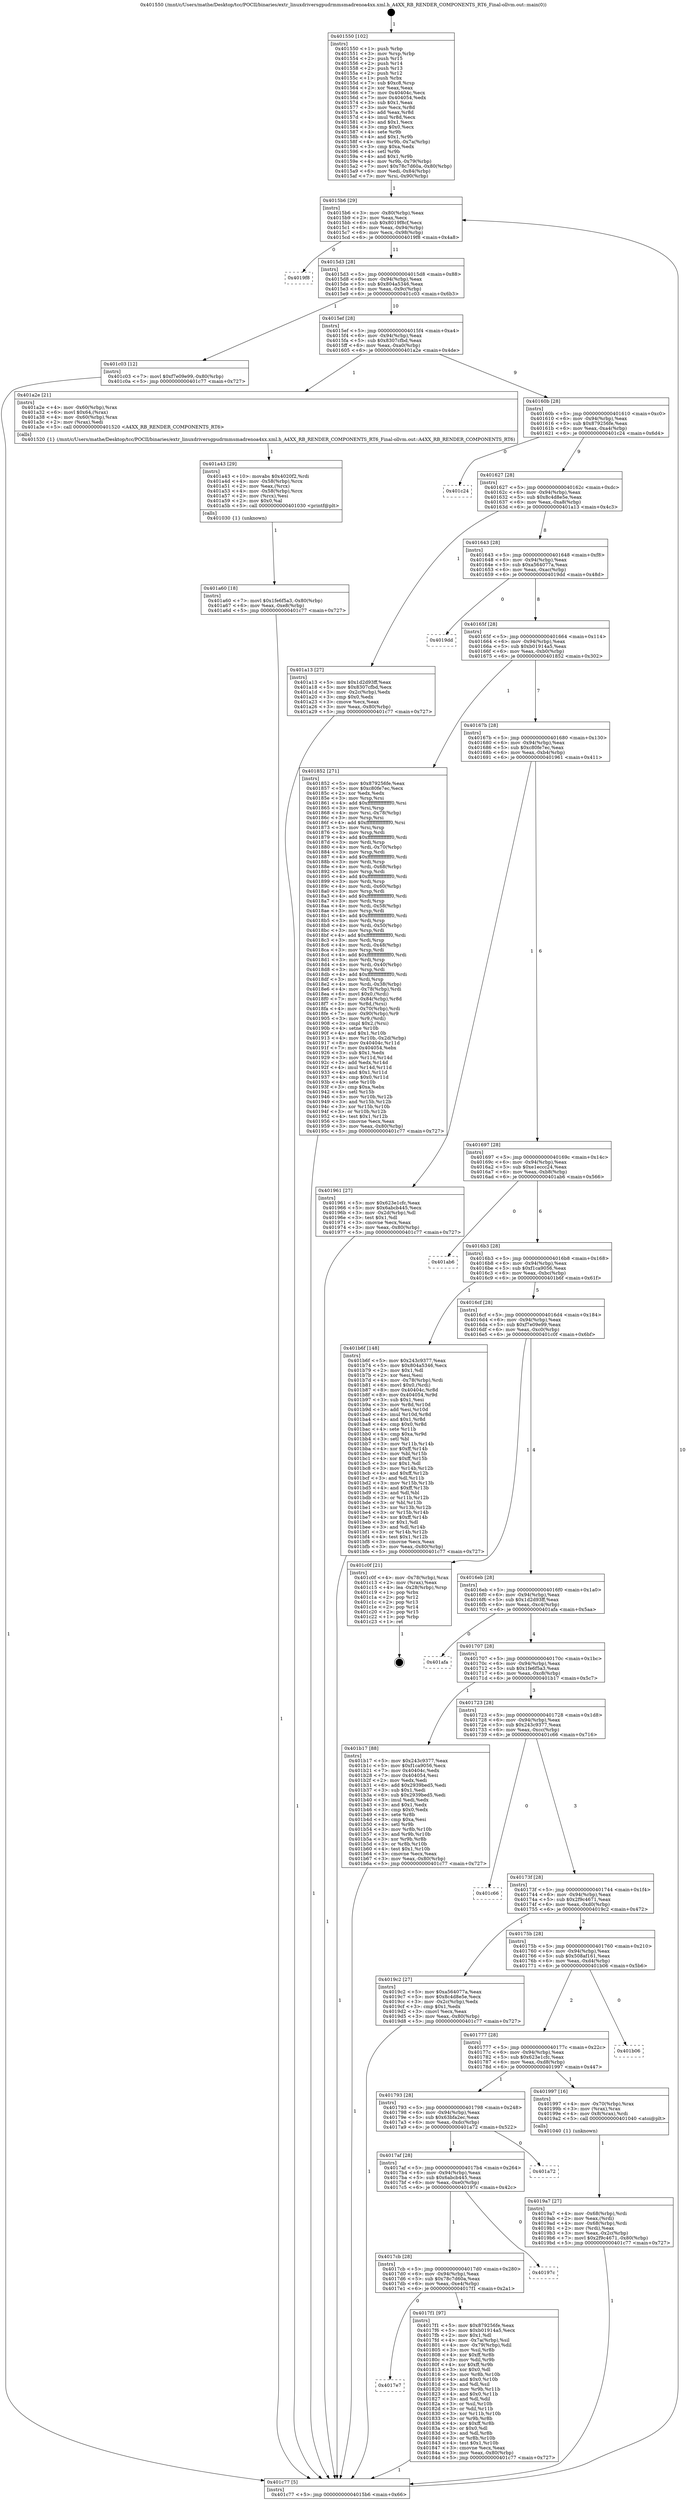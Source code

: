 digraph "0x401550" {
  label = "0x401550 (/mnt/c/Users/mathe/Desktop/tcc/POCII/binaries/extr_linuxdriversgpudrmmsmadrenoa4xx.xml.h_A4XX_RB_RENDER_COMPONENTS_RT6_Final-ollvm.out::main(0))"
  labelloc = "t"
  node[shape=record]

  Entry [label="",width=0.3,height=0.3,shape=circle,fillcolor=black,style=filled]
  "0x4015b6" [label="{
     0x4015b6 [29]\l
     | [instrs]\l
     &nbsp;&nbsp;0x4015b6 \<+3\>: mov -0x80(%rbp),%eax\l
     &nbsp;&nbsp;0x4015b9 \<+2\>: mov %eax,%ecx\l
     &nbsp;&nbsp;0x4015bb \<+6\>: sub $0x8019f8cf,%ecx\l
     &nbsp;&nbsp;0x4015c1 \<+6\>: mov %eax,-0x94(%rbp)\l
     &nbsp;&nbsp;0x4015c7 \<+6\>: mov %ecx,-0x98(%rbp)\l
     &nbsp;&nbsp;0x4015cd \<+6\>: je 00000000004019f8 \<main+0x4a8\>\l
  }"]
  "0x4019f8" [label="{
     0x4019f8\l
  }", style=dashed]
  "0x4015d3" [label="{
     0x4015d3 [28]\l
     | [instrs]\l
     &nbsp;&nbsp;0x4015d3 \<+5\>: jmp 00000000004015d8 \<main+0x88\>\l
     &nbsp;&nbsp;0x4015d8 \<+6\>: mov -0x94(%rbp),%eax\l
     &nbsp;&nbsp;0x4015de \<+5\>: sub $0x804a5346,%eax\l
     &nbsp;&nbsp;0x4015e3 \<+6\>: mov %eax,-0x9c(%rbp)\l
     &nbsp;&nbsp;0x4015e9 \<+6\>: je 0000000000401c03 \<main+0x6b3\>\l
  }"]
  Exit [label="",width=0.3,height=0.3,shape=circle,fillcolor=black,style=filled,peripheries=2]
  "0x401c03" [label="{
     0x401c03 [12]\l
     | [instrs]\l
     &nbsp;&nbsp;0x401c03 \<+7\>: movl $0xf7e09e99,-0x80(%rbp)\l
     &nbsp;&nbsp;0x401c0a \<+5\>: jmp 0000000000401c77 \<main+0x727\>\l
  }"]
  "0x4015ef" [label="{
     0x4015ef [28]\l
     | [instrs]\l
     &nbsp;&nbsp;0x4015ef \<+5\>: jmp 00000000004015f4 \<main+0xa4\>\l
     &nbsp;&nbsp;0x4015f4 \<+6\>: mov -0x94(%rbp),%eax\l
     &nbsp;&nbsp;0x4015fa \<+5\>: sub $0x8307cfbd,%eax\l
     &nbsp;&nbsp;0x4015ff \<+6\>: mov %eax,-0xa0(%rbp)\l
     &nbsp;&nbsp;0x401605 \<+6\>: je 0000000000401a2e \<main+0x4de\>\l
  }"]
  "0x401a60" [label="{
     0x401a60 [18]\l
     | [instrs]\l
     &nbsp;&nbsp;0x401a60 \<+7\>: movl $0x1fe6f5a3,-0x80(%rbp)\l
     &nbsp;&nbsp;0x401a67 \<+6\>: mov %eax,-0xe8(%rbp)\l
     &nbsp;&nbsp;0x401a6d \<+5\>: jmp 0000000000401c77 \<main+0x727\>\l
  }"]
  "0x401a2e" [label="{
     0x401a2e [21]\l
     | [instrs]\l
     &nbsp;&nbsp;0x401a2e \<+4\>: mov -0x60(%rbp),%rax\l
     &nbsp;&nbsp;0x401a32 \<+6\>: movl $0x64,(%rax)\l
     &nbsp;&nbsp;0x401a38 \<+4\>: mov -0x60(%rbp),%rax\l
     &nbsp;&nbsp;0x401a3c \<+2\>: mov (%rax),%edi\l
     &nbsp;&nbsp;0x401a3e \<+5\>: call 0000000000401520 \<A4XX_RB_RENDER_COMPONENTS_RT6\>\l
     | [calls]\l
     &nbsp;&nbsp;0x401520 \{1\} (/mnt/c/Users/mathe/Desktop/tcc/POCII/binaries/extr_linuxdriversgpudrmmsmadrenoa4xx.xml.h_A4XX_RB_RENDER_COMPONENTS_RT6_Final-ollvm.out::A4XX_RB_RENDER_COMPONENTS_RT6)\l
  }"]
  "0x40160b" [label="{
     0x40160b [28]\l
     | [instrs]\l
     &nbsp;&nbsp;0x40160b \<+5\>: jmp 0000000000401610 \<main+0xc0\>\l
     &nbsp;&nbsp;0x401610 \<+6\>: mov -0x94(%rbp),%eax\l
     &nbsp;&nbsp;0x401616 \<+5\>: sub $0x879256fe,%eax\l
     &nbsp;&nbsp;0x40161b \<+6\>: mov %eax,-0xa4(%rbp)\l
     &nbsp;&nbsp;0x401621 \<+6\>: je 0000000000401c24 \<main+0x6d4\>\l
  }"]
  "0x401a43" [label="{
     0x401a43 [29]\l
     | [instrs]\l
     &nbsp;&nbsp;0x401a43 \<+10\>: movabs $0x4020f2,%rdi\l
     &nbsp;&nbsp;0x401a4d \<+4\>: mov -0x58(%rbp),%rcx\l
     &nbsp;&nbsp;0x401a51 \<+2\>: mov %eax,(%rcx)\l
     &nbsp;&nbsp;0x401a53 \<+4\>: mov -0x58(%rbp),%rcx\l
     &nbsp;&nbsp;0x401a57 \<+2\>: mov (%rcx),%esi\l
     &nbsp;&nbsp;0x401a59 \<+2\>: mov $0x0,%al\l
     &nbsp;&nbsp;0x401a5b \<+5\>: call 0000000000401030 \<printf@plt\>\l
     | [calls]\l
     &nbsp;&nbsp;0x401030 \{1\} (unknown)\l
  }"]
  "0x401c24" [label="{
     0x401c24\l
  }", style=dashed]
  "0x401627" [label="{
     0x401627 [28]\l
     | [instrs]\l
     &nbsp;&nbsp;0x401627 \<+5\>: jmp 000000000040162c \<main+0xdc\>\l
     &nbsp;&nbsp;0x40162c \<+6\>: mov -0x94(%rbp),%eax\l
     &nbsp;&nbsp;0x401632 \<+5\>: sub $0x8c4d8e5e,%eax\l
     &nbsp;&nbsp;0x401637 \<+6\>: mov %eax,-0xa8(%rbp)\l
     &nbsp;&nbsp;0x40163d \<+6\>: je 0000000000401a13 \<main+0x4c3\>\l
  }"]
  "0x4019a7" [label="{
     0x4019a7 [27]\l
     | [instrs]\l
     &nbsp;&nbsp;0x4019a7 \<+4\>: mov -0x68(%rbp),%rdi\l
     &nbsp;&nbsp;0x4019ab \<+2\>: mov %eax,(%rdi)\l
     &nbsp;&nbsp;0x4019ad \<+4\>: mov -0x68(%rbp),%rdi\l
     &nbsp;&nbsp;0x4019b1 \<+2\>: mov (%rdi),%eax\l
     &nbsp;&nbsp;0x4019b3 \<+3\>: mov %eax,-0x2c(%rbp)\l
     &nbsp;&nbsp;0x4019b6 \<+7\>: movl $0x2f9c4671,-0x80(%rbp)\l
     &nbsp;&nbsp;0x4019bd \<+5\>: jmp 0000000000401c77 \<main+0x727\>\l
  }"]
  "0x401a13" [label="{
     0x401a13 [27]\l
     | [instrs]\l
     &nbsp;&nbsp;0x401a13 \<+5\>: mov $0x1d2d93ff,%eax\l
     &nbsp;&nbsp;0x401a18 \<+5\>: mov $0x8307cfbd,%ecx\l
     &nbsp;&nbsp;0x401a1d \<+3\>: mov -0x2c(%rbp),%edx\l
     &nbsp;&nbsp;0x401a20 \<+3\>: cmp $0x0,%edx\l
     &nbsp;&nbsp;0x401a23 \<+3\>: cmove %ecx,%eax\l
     &nbsp;&nbsp;0x401a26 \<+3\>: mov %eax,-0x80(%rbp)\l
     &nbsp;&nbsp;0x401a29 \<+5\>: jmp 0000000000401c77 \<main+0x727\>\l
  }"]
  "0x401643" [label="{
     0x401643 [28]\l
     | [instrs]\l
     &nbsp;&nbsp;0x401643 \<+5\>: jmp 0000000000401648 \<main+0xf8\>\l
     &nbsp;&nbsp;0x401648 \<+6\>: mov -0x94(%rbp),%eax\l
     &nbsp;&nbsp;0x40164e \<+5\>: sub $0xa564077a,%eax\l
     &nbsp;&nbsp;0x401653 \<+6\>: mov %eax,-0xac(%rbp)\l
     &nbsp;&nbsp;0x401659 \<+6\>: je 00000000004019dd \<main+0x48d\>\l
  }"]
  "0x401550" [label="{
     0x401550 [102]\l
     | [instrs]\l
     &nbsp;&nbsp;0x401550 \<+1\>: push %rbp\l
     &nbsp;&nbsp;0x401551 \<+3\>: mov %rsp,%rbp\l
     &nbsp;&nbsp;0x401554 \<+2\>: push %r15\l
     &nbsp;&nbsp;0x401556 \<+2\>: push %r14\l
     &nbsp;&nbsp;0x401558 \<+2\>: push %r13\l
     &nbsp;&nbsp;0x40155a \<+2\>: push %r12\l
     &nbsp;&nbsp;0x40155c \<+1\>: push %rbx\l
     &nbsp;&nbsp;0x40155d \<+7\>: sub $0xc8,%rsp\l
     &nbsp;&nbsp;0x401564 \<+2\>: xor %eax,%eax\l
     &nbsp;&nbsp;0x401566 \<+7\>: mov 0x40404c,%ecx\l
     &nbsp;&nbsp;0x40156d \<+7\>: mov 0x404054,%edx\l
     &nbsp;&nbsp;0x401574 \<+3\>: sub $0x1,%eax\l
     &nbsp;&nbsp;0x401577 \<+3\>: mov %ecx,%r8d\l
     &nbsp;&nbsp;0x40157a \<+3\>: add %eax,%r8d\l
     &nbsp;&nbsp;0x40157d \<+4\>: imul %r8d,%ecx\l
     &nbsp;&nbsp;0x401581 \<+3\>: and $0x1,%ecx\l
     &nbsp;&nbsp;0x401584 \<+3\>: cmp $0x0,%ecx\l
     &nbsp;&nbsp;0x401587 \<+4\>: sete %r9b\l
     &nbsp;&nbsp;0x40158b \<+4\>: and $0x1,%r9b\l
     &nbsp;&nbsp;0x40158f \<+4\>: mov %r9b,-0x7a(%rbp)\l
     &nbsp;&nbsp;0x401593 \<+3\>: cmp $0xa,%edx\l
     &nbsp;&nbsp;0x401596 \<+4\>: setl %r9b\l
     &nbsp;&nbsp;0x40159a \<+4\>: and $0x1,%r9b\l
     &nbsp;&nbsp;0x40159e \<+4\>: mov %r9b,-0x79(%rbp)\l
     &nbsp;&nbsp;0x4015a2 \<+7\>: movl $0x78c7d60a,-0x80(%rbp)\l
     &nbsp;&nbsp;0x4015a9 \<+6\>: mov %edi,-0x84(%rbp)\l
     &nbsp;&nbsp;0x4015af \<+7\>: mov %rsi,-0x90(%rbp)\l
  }"]
  "0x4019dd" [label="{
     0x4019dd\l
  }", style=dashed]
  "0x40165f" [label="{
     0x40165f [28]\l
     | [instrs]\l
     &nbsp;&nbsp;0x40165f \<+5\>: jmp 0000000000401664 \<main+0x114\>\l
     &nbsp;&nbsp;0x401664 \<+6\>: mov -0x94(%rbp),%eax\l
     &nbsp;&nbsp;0x40166a \<+5\>: sub $0xb01914a5,%eax\l
     &nbsp;&nbsp;0x40166f \<+6\>: mov %eax,-0xb0(%rbp)\l
     &nbsp;&nbsp;0x401675 \<+6\>: je 0000000000401852 \<main+0x302\>\l
  }"]
  "0x401c77" [label="{
     0x401c77 [5]\l
     | [instrs]\l
     &nbsp;&nbsp;0x401c77 \<+5\>: jmp 00000000004015b6 \<main+0x66\>\l
  }"]
  "0x401852" [label="{
     0x401852 [271]\l
     | [instrs]\l
     &nbsp;&nbsp;0x401852 \<+5\>: mov $0x879256fe,%eax\l
     &nbsp;&nbsp;0x401857 \<+5\>: mov $0xc80fe7ec,%ecx\l
     &nbsp;&nbsp;0x40185c \<+2\>: xor %edx,%edx\l
     &nbsp;&nbsp;0x40185e \<+3\>: mov %rsp,%rsi\l
     &nbsp;&nbsp;0x401861 \<+4\>: add $0xfffffffffffffff0,%rsi\l
     &nbsp;&nbsp;0x401865 \<+3\>: mov %rsi,%rsp\l
     &nbsp;&nbsp;0x401868 \<+4\>: mov %rsi,-0x78(%rbp)\l
     &nbsp;&nbsp;0x40186c \<+3\>: mov %rsp,%rsi\l
     &nbsp;&nbsp;0x40186f \<+4\>: add $0xfffffffffffffff0,%rsi\l
     &nbsp;&nbsp;0x401873 \<+3\>: mov %rsi,%rsp\l
     &nbsp;&nbsp;0x401876 \<+3\>: mov %rsp,%rdi\l
     &nbsp;&nbsp;0x401879 \<+4\>: add $0xfffffffffffffff0,%rdi\l
     &nbsp;&nbsp;0x40187d \<+3\>: mov %rdi,%rsp\l
     &nbsp;&nbsp;0x401880 \<+4\>: mov %rdi,-0x70(%rbp)\l
     &nbsp;&nbsp;0x401884 \<+3\>: mov %rsp,%rdi\l
     &nbsp;&nbsp;0x401887 \<+4\>: add $0xfffffffffffffff0,%rdi\l
     &nbsp;&nbsp;0x40188b \<+3\>: mov %rdi,%rsp\l
     &nbsp;&nbsp;0x40188e \<+4\>: mov %rdi,-0x68(%rbp)\l
     &nbsp;&nbsp;0x401892 \<+3\>: mov %rsp,%rdi\l
     &nbsp;&nbsp;0x401895 \<+4\>: add $0xfffffffffffffff0,%rdi\l
     &nbsp;&nbsp;0x401899 \<+3\>: mov %rdi,%rsp\l
     &nbsp;&nbsp;0x40189c \<+4\>: mov %rdi,-0x60(%rbp)\l
     &nbsp;&nbsp;0x4018a0 \<+3\>: mov %rsp,%rdi\l
     &nbsp;&nbsp;0x4018a3 \<+4\>: add $0xfffffffffffffff0,%rdi\l
     &nbsp;&nbsp;0x4018a7 \<+3\>: mov %rdi,%rsp\l
     &nbsp;&nbsp;0x4018aa \<+4\>: mov %rdi,-0x58(%rbp)\l
     &nbsp;&nbsp;0x4018ae \<+3\>: mov %rsp,%rdi\l
     &nbsp;&nbsp;0x4018b1 \<+4\>: add $0xfffffffffffffff0,%rdi\l
     &nbsp;&nbsp;0x4018b5 \<+3\>: mov %rdi,%rsp\l
     &nbsp;&nbsp;0x4018b8 \<+4\>: mov %rdi,-0x50(%rbp)\l
     &nbsp;&nbsp;0x4018bc \<+3\>: mov %rsp,%rdi\l
     &nbsp;&nbsp;0x4018bf \<+4\>: add $0xfffffffffffffff0,%rdi\l
     &nbsp;&nbsp;0x4018c3 \<+3\>: mov %rdi,%rsp\l
     &nbsp;&nbsp;0x4018c6 \<+4\>: mov %rdi,-0x48(%rbp)\l
     &nbsp;&nbsp;0x4018ca \<+3\>: mov %rsp,%rdi\l
     &nbsp;&nbsp;0x4018cd \<+4\>: add $0xfffffffffffffff0,%rdi\l
     &nbsp;&nbsp;0x4018d1 \<+3\>: mov %rdi,%rsp\l
     &nbsp;&nbsp;0x4018d4 \<+4\>: mov %rdi,-0x40(%rbp)\l
     &nbsp;&nbsp;0x4018d8 \<+3\>: mov %rsp,%rdi\l
     &nbsp;&nbsp;0x4018db \<+4\>: add $0xfffffffffffffff0,%rdi\l
     &nbsp;&nbsp;0x4018df \<+3\>: mov %rdi,%rsp\l
     &nbsp;&nbsp;0x4018e2 \<+4\>: mov %rdi,-0x38(%rbp)\l
     &nbsp;&nbsp;0x4018e6 \<+4\>: mov -0x78(%rbp),%rdi\l
     &nbsp;&nbsp;0x4018ea \<+6\>: movl $0x0,(%rdi)\l
     &nbsp;&nbsp;0x4018f0 \<+7\>: mov -0x84(%rbp),%r8d\l
     &nbsp;&nbsp;0x4018f7 \<+3\>: mov %r8d,(%rsi)\l
     &nbsp;&nbsp;0x4018fa \<+4\>: mov -0x70(%rbp),%rdi\l
     &nbsp;&nbsp;0x4018fe \<+7\>: mov -0x90(%rbp),%r9\l
     &nbsp;&nbsp;0x401905 \<+3\>: mov %r9,(%rdi)\l
     &nbsp;&nbsp;0x401908 \<+3\>: cmpl $0x2,(%rsi)\l
     &nbsp;&nbsp;0x40190b \<+4\>: setne %r10b\l
     &nbsp;&nbsp;0x40190f \<+4\>: and $0x1,%r10b\l
     &nbsp;&nbsp;0x401913 \<+4\>: mov %r10b,-0x2d(%rbp)\l
     &nbsp;&nbsp;0x401917 \<+8\>: mov 0x40404c,%r11d\l
     &nbsp;&nbsp;0x40191f \<+7\>: mov 0x404054,%ebx\l
     &nbsp;&nbsp;0x401926 \<+3\>: sub $0x1,%edx\l
     &nbsp;&nbsp;0x401929 \<+3\>: mov %r11d,%r14d\l
     &nbsp;&nbsp;0x40192c \<+3\>: add %edx,%r14d\l
     &nbsp;&nbsp;0x40192f \<+4\>: imul %r14d,%r11d\l
     &nbsp;&nbsp;0x401933 \<+4\>: and $0x1,%r11d\l
     &nbsp;&nbsp;0x401937 \<+4\>: cmp $0x0,%r11d\l
     &nbsp;&nbsp;0x40193b \<+4\>: sete %r10b\l
     &nbsp;&nbsp;0x40193f \<+3\>: cmp $0xa,%ebx\l
     &nbsp;&nbsp;0x401942 \<+4\>: setl %r15b\l
     &nbsp;&nbsp;0x401946 \<+3\>: mov %r10b,%r12b\l
     &nbsp;&nbsp;0x401949 \<+3\>: and %r15b,%r12b\l
     &nbsp;&nbsp;0x40194c \<+3\>: xor %r15b,%r10b\l
     &nbsp;&nbsp;0x40194f \<+3\>: or %r10b,%r12b\l
     &nbsp;&nbsp;0x401952 \<+4\>: test $0x1,%r12b\l
     &nbsp;&nbsp;0x401956 \<+3\>: cmovne %ecx,%eax\l
     &nbsp;&nbsp;0x401959 \<+3\>: mov %eax,-0x80(%rbp)\l
     &nbsp;&nbsp;0x40195c \<+5\>: jmp 0000000000401c77 \<main+0x727\>\l
  }"]
  "0x40167b" [label="{
     0x40167b [28]\l
     | [instrs]\l
     &nbsp;&nbsp;0x40167b \<+5\>: jmp 0000000000401680 \<main+0x130\>\l
     &nbsp;&nbsp;0x401680 \<+6\>: mov -0x94(%rbp),%eax\l
     &nbsp;&nbsp;0x401686 \<+5\>: sub $0xc80fe7ec,%eax\l
     &nbsp;&nbsp;0x40168b \<+6\>: mov %eax,-0xb4(%rbp)\l
     &nbsp;&nbsp;0x401691 \<+6\>: je 0000000000401961 \<main+0x411\>\l
  }"]
  "0x4017e7" [label="{
     0x4017e7\l
  }", style=dashed]
  "0x401961" [label="{
     0x401961 [27]\l
     | [instrs]\l
     &nbsp;&nbsp;0x401961 \<+5\>: mov $0x623e1cfc,%eax\l
     &nbsp;&nbsp;0x401966 \<+5\>: mov $0x6abcb445,%ecx\l
     &nbsp;&nbsp;0x40196b \<+3\>: mov -0x2d(%rbp),%dl\l
     &nbsp;&nbsp;0x40196e \<+3\>: test $0x1,%dl\l
     &nbsp;&nbsp;0x401971 \<+3\>: cmovne %ecx,%eax\l
     &nbsp;&nbsp;0x401974 \<+3\>: mov %eax,-0x80(%rbp)\l
     &nbsp;&nbsp;0x401977 \<+5\>: jmp 0000000000401c77 \<main+0x727\>\l
  }"]
  "0x401697" [label="{
     0x401697 [28]\l
     | [instrs]\l
     &nbsp;&nbsp;0x401697 \<+5\>: jmp 000000000040169c \<main+0x14c\>\l
     &nbsp;&nbsp;0x40169c \<+6\>: mov -0x94(%rbp),%eax\l
     &nbsp;&nbsp;0x4016a2 \<+5\>: sub $0xe1eccc24,%eax\l
     &nbsp;&nbsp;0x4016a7 \<+6\>: mov %eax,-0xb8(%rbp)\l
     &nbsp;&nbsp;0x4016ad \<+6\>: je 0000000000401ab6 \<main+0x566\>\l
  }"]
  "0x4017f1" [label="{
     0x4017f1 [97]\l
     | [instrs]\l
     &nbsp;&nbsp;0x4017f1 \<+5\>: mov $0x879256fe,%eax\l
     &nbsp;&nbsp;0x4017f6 \<+5\>: mov $0xb01914a5,%ecx\l
     &nbsp;&nbsp;0x4017fb \<+2\>: mov $0x1,%dl\l
     &nbsp;&nbsp;0x4017fd \<+4\>: mov -0x7a(%rbp),%sil\l
     &nbsp;&nbsp;0x401801 \<+4\>: mov -0x79(%rbp),%dil\l
     &nbsp;&nbsp;0x401805 \<+3\>: mov %sil,%r8b\l
     &nbsp;&nbsp;0x401808 \<+4\>: xor $0xff,%r8b\l
     &nbsp;&nbsp;0x40180c \<+3\>: mov %dil,%r9b\l
     &nbsp;&nbsp;0x40180f \<+4\>: xor $0xff,%r9b\l
     &nbsp;&nbsp;0x401813 \<+3\>: xor $0x0,%dl\l
     &nbsp;&nbsp;0x401816 \<+3\>: mov %r8b,%r10b\l
     &nbsp;&nbsp;0x401819 \<+4\>: and $0x0,%r10b\l
     &nbsp;&nbsp;0x40181d \<+3\>: and %dl,%sil\l
     &nbsp;&nbsp;0x401820 \<+3\>: mov %r9b,%r11b\l
     &nbsp;&nbsp;0x401823 \<+4\>: and $0x0,%r11b\l
     &nbsp;&nbsp;0x401827 \<+3\>: and %dl,%dil\l
     &nbsp;&nbsp;0x40182a \<+3\>: or %sil,%r10b\l
     &nbsp;&nbsp;0x40182d \<+3\>: or %dil,%r11b\l
     &nbsp;&nbsp;0x401830 \<+3\>: xor %r11b,%r10b\l
     &nbsp;&nbsp;0x401833 \<+3\>: or %r9b,%r8b\l
     &nbsp;&nbsp;0x401836 \<+4\>: xor $0xff,%r8b\l
     &nbsp;&nbsp;0x40183a \<+3\>: or $0x0,%dl\l
     &nbsp;&nbsp;0x40183d \<+3\>: and %dl,%r8b\l
     &nbsp;&nbsp;0x401840 \<+3\>: or %r8b,%r10b\l
     &nbsp;&nbsp;0x401843 \<+4\>: test $0x1,%r10b\l
     &nbsp;&nbsp;0x401847 \<+3\>: cmovne %ecx,%eax\l
     &nbsp;&nbsp;0x40184a \<+3\>: mov %eax,-0x80(%rbp)\l
     &nbsp;&nbsp;0x40184d \<+5\>: jmp 0000000000401c77 \<main+0x727\>\l
  }"]
  "0x401ab6" [label="{
     0x401ab6\l
  }", style=dashed]
  "0x4016b3" [label="{
     0x4016b3 [28]\l
     | [instrs]\l
     &nbsp;&nbsp;0x4016b3 \<+5\>: jmp 00000000004016b8 \<main+0x168\>\l
     &nbsp;&nbsp;0x4016b8 \<+6\>: mov -0x94(%rbp),%eax\l
     &nbsp;&nbsp;0x4016be \<+5\>: sub $0xf1ca9056,%eax\l
     &nbsp;&nbsp;0x4016c3 \<+6\>: mov %eax,-0xbc(%rbp)\l
     &nbsp;&nbsp;0x4016c9 \<+6\>: je 0000000000401b6f \<main+0x61f\>\l
  }"]
  "0x4017cb" [label="{
     0x4017cb [28]\l
     | [instrs]\l
     &nbsp;&nbsp;0x4017cb \<+5\>: jmp 00000000004017d0 \<main+0x280\>\l
     &nbsp;&nbsp;0x4017d0 \<+6\>: mov -0x94(%rbp),%eax\l
     &nbsp;&nbsp;0x4017d6 \<+5\>: sub $0x78c7d60a,%eax\l
     &nbsp;&nbsp;0x4017db \<+6\>: mov %eax,-0xe4(%rbp)\l
     &nbsp;&nbsp;0x4017e1 \<+6\>: je 00000000004017f1 \<main+0x2a1\>\l
  }"]
  "0x401b6f" [label="{
     0x401b6f [148]\l
     | [instrs]\l
     &nbsp;&nbsp;0x401b6f \<+5\>: mov $0x243c9377,%eax\l
     &nbsp;&nbsp;0x401b74 \<+5\>: mov $0x804a5346,%ecx\l
     &nbsp;&nbsp;0x401b79 \<+2\>: mov $0x1,%dl\l
     &nbsp;&nbsp;0x401b7b \<+2\>: xor %esi,%esi\l
     &nbsp;&nbsp;0x401b7d \<+4\>: mov -0x78(%rbp),%rdi\l
     &nbsp;&nbsp;0x401b81 \<+6\>: movl $0x0,(%rdi)\l
     &nbsp;&nbsp;0x401b87 \<+8\>: mov 0x40404c,%r8d\l
     &nbsp;&nbsp;0x401b8f \<+8\>: mov 0x404054,%r9d\l
     &nbsp;&nbsp;0x401b97 \<+3\>: sub $0x1,%esi\l
     &nbsp;&nbsp;0x401b9a \<+3\>: mov %r8d,%r10d\l
     &nbsp;&nbsp;0x401b9d \<+3\>: add %esi,%r10d\l
     &nbsp;&nbsp;0x401ba0 \<+4\>: imul %r10d,%r8d\l
     &nbsp;&nbsp;0x401ba4 \<+4\>: and $0x1,%r8d\l
     &nbsp;&nbsp;0x401ba8 \<+4\>: cmp $0x0,%r8d\l
     &nbsp;&nbsp;0x401bac \<+4\>: sete %r11b\l
     &nbsp;&nbsp;0x401bb0 \<+4\>: cmp $0xa,%r9d\l
     &nbsp;&nbsp;0x401bb4 \<+3\>: setl %bl\l
     &nbsp;&nbsp;0x401bb7 \<+3\>: mov %r11b,%r14b\l
     &nbsp;&nbsp;0x401bba \<+4\>: xor $0xff,%r14b\l
     &nbsp;&nbsp;0x401bbe \<+3\>: mov %bl,%r15b\l
     &nbsp;&nbsp;0x401bc1 \<+4\>: xor $0xff,%r15b\l
     &nbsp;&nbsp;0x401bc5 \<+3\>: xor $0x1,%dl\l
     &nbsp;&nbsp;0x401bc8 \<+3\>: mov %r14b,%r12b\l
     &nbsp;&nbsp;0x401bcb \<+4\>: and $0xff,%r12b\l
     &nbsp;&nbsp;0x401bcf \<+3\>: and %dl,%r11b\l
     &nbsp;&nbsp;0x401bd2 \<+3\>: mov %r15b,%r13b\l
     &nbsp;&nbsp;0x401bd5 \<+4\>: and $0xff,%r13b\l
     &nbsp;&nbsp;0x401bd9 \<+2\>: and %dl,%bl\l
     &nbsp;&nbsp;0x401bdb \<+3\>: or %r11b,%r12b\l
     &nbsp;&nbsp;0x401bde \<+3\>: or %bl,%r13b\l
     &nbsp;&nbsp;0x401be1 \<+3\>: xor %r13b,%r12b\l
     &nbsp;&nbsp;0x401be4 \<+3\>: or %r15b,%r14b\l
     &nbsp;&nbsp;0x401be7 \<+4\>: xor $0xff,%r14b\l
     &nbsp;&nbsp;0x401beb \<+3\>: or $0x1,%dl\l
     &nbsp;&nbsp;0x401bee \<+3\>: and %dl,%r14b\l
     &nbsp;&nbsp;0x401bf1 \<+3\>: or %r14b,%r12b\l
     &nbsp;&nbsp;0x401bf4 \<+4\>: test $0x1,%r12b\l
     &nbsp;&nbsp;0x401bf8 \<+3\>: cmovne %ecx,%eax\l
     &nbsp;&nbsp;0x401bfb \<+3\>: mov %eax,-0x80(%rbp)\l
     &nbsp;&nbsp;0x401bfe \<+5\>: jmp 0000000000401c77 \<main+0x727\>\l
  }"]
  "0x4016cf" [label="{
     0x4016cf [28]\l
     | [instrs]\l
     &nbsp;&nbsp;0x4016cf \<+5\>: jmp 00000000004016d4 \<main+0x184\>\l
     &nbsp;&nbsp;0x4016d4 \<+6\>: mov -0x94(%rbp),%eax\l
     &nbsp;&nbsp;0x4016da \<+5\>: sub $0xf7e09e99,%eax\l
     &nbsp;&nbsp;0x4016df \<+6\>: mov %eax,-0xc0(%rbp)\l
     &nbsp;&nbsp;0x4016e5 \<+6\>: je 0000000000401c0f \<main+0x6bf\>\l
  }"]
  "0x40197c" [label="{
     0x40197c\l
  }", style=dashed]
  "0x401c0f" [label="{
     0x401c0f [21]\l
     | [instrs]\l
     &nbsp;&nbsp;0x401c0f \<+4\>: mov -0x78(%rbp),%rax\l
     &nbsp;&nbsp;0x401c13 \<+2\>: mov (%rax),%eax\l
     &nbsp;&nbsp;0x401c15 \<+4\>: lea -0x28(%rbp),%rsp\l
     &nbsp;&nbsp;0x401c19 \<+1\>: pop %rbx\l
     &nbsp;&nbsp;0x401c1a \<+2\>: pop %r12\l
     &nbsp;&nbsp;0x401c1c \<+2\>: pop %r13\l
     &nbsp;&nbsp;0x401c1e \<+2\>: pop %r14\l
     &nbsp;&nbsp;0x401c20 \<+2\>: pop %r15\l
     &nbsp;&nbsp;0x401c22 \<+1\>: pop %rbp\l
     &nbsp;&nbsp;0x401c23 \<+1\>: ret\l
  }"]
  "0x4016eb" [label="{
     0x4016eb [28]\l
     | [instrs]\l
     &nbsp;&nbsp;0x4016eb \<+5\>: jmp 00000000004016f0 \<main+0x1a0\>\l
     &nbsp;&nbsp;0x4016f0 \<+6\>: mov -0x94(%rbp),%eax\l
     &nbsp;&nbsp;0x4016f6 \<+5\>: sub $0x1d2d93ff,%eax\l
     &nbsp;&nbsp;0x4016fb \<+6\>: mov %eax,-0xc4(%rbp)\l
     &nbsp;&nbsp;0x401701 \<+6\>: je 0000000000401afa \<main+0x5aa\>\l
  }"]
  "0x4017af" [label="{
     0x4017af [28]\l
     | [instrs]\l
     &nbsp;&nbsp;0x4017af \<+5\>: jmp 00000000004017b4 \<main+0x264\>\l
     &nbsp;&nbsp;0x4017b4 \<+6\>: mov -0x94(%rbp),%eax\l
     &nbsp;&nbsp;0x4017ba \<+5\>: sub $0x6abcb445,%eax\l
     &nbsp;&nbsp;0x4017bf \<+6\>: mov %eax,-0xe0(%rbp)\l
     &nbsp;&nbsp;0x4017c5 \<+6\>: je 000000000040197c \<main+0x42c\>\l
  }"]
  "0x401afa" [label="{
     0x401afa\l
  }", style=dashed]
  "0x401707" [label="{
     0x401707 [28]\l
     | [instrs]\l
     &nbsp;&nbsp;0x401707 \<+5\>: jmp 000000000040170c \<main+0x1bc\>\l
     &nbsp;&nbsp;0x40170c \<+6\>: mov -0x94(%rbp),%eax\l
     &nbsp;&nbsp;0x401712 \<+5\>: sub $0x1fe6f5a3,%eax\l
     &nbsp;&nbsp;0x401717 \<+6\>: mov %eax,-0xc8(%rbp)\l
     &nbsp;&nbsp;0x40171d \<+6\>: je 0000000000401b17 \<main+0x5c7\>\l
  }"]
  "0x401a72" [label="{
     0x401a72\l
  }", style=dashed]
  "0x401b17" [label="{
     0x401b17 [88]\l
     | [instrs]\l
     &nbsp;&nbsp;0x401b17 \<+5\>: mov $0x243c9377,%eax\l
     &nbsp;&nbsp;0x401b1c \<+5\>: mov $0xf1ca9056,%ecx\l
     &nbsp;&nbsp;0x401b21 \<+7\>: mov 0x40404c,%edx\l
     &nbsp;&nbsp;0x401b28 \<+7\>: mov 0x404054,%esi\l
     &nbsp;&nbsp;0x401b2f \<+2\>: mov %edx,%edi\l
     &nbsp;&nbsp;0x401b31 \<+6\>: add $0x2939bed5,%edi\l
     &nbsp;&nbsp;0x401b37 \<+3\>: sub $0x1,%edi\l
     &nbsp;&nbsp;0x401b3a \<+6\>: sub $0x2939bed5,%edi\l
     &nbsp;&nbsp;0x401b40 \<+3\>: imul %edi,%edx\l
     &nbsp;&nbsp;0x401b43 \<+3\>: and $0x1,%edx\l
     &nbsp;&nbsp;0x401b46 \<+3\>: cmp $0x0,%edx\l
     &nbsp;&nbsp;0x401b49 \<+4\>: sete %r8b\l
     &nbsp;&nbsp;0x401b4d \<+3\>: cmp $0xa,%esi\l
     &nbsp;&nbsp;0x401b50 \<+4\>: setl %r9b\l
     &nbsp;&nbsp;0x401b54 \<+3\>: mov %r8b,%r10b\l
     &nbsp;&nbsp;0x401b57 \<+3\>: and %r9b,%r10b\l
     &nbsp;&nbsp;0x401b5a \<+3\>: xor %r9b,%r8b\l
     &nbsp;&nbsp;0x401b5d \<+3\>: or %r8b,%r10b\l
     &nbsp;&nbsp;0x401b60 \<+4\>: test $0x1,%r10b\l
     &nbsp;&nbsp;0x401b64 \<+3\>: cmovne %ecx,%eax\l
     &nbsp;&nbsp;0x401b67 \<+3\>: mov %eax,-0x80(%rbp)\l
     &nbsp;&nbsp;0x401b6a \<+5\>: jmp 0000000000401c77 \<main+0x727\>\l
  }"]
  "0x401723" [label="{
     0x401723 [28]\l
     | [instrs]\l
     &nbsp;&nbsp;0x401723 \<+5\>: jmp 0000000000401728 \<main+0x1d8\>\l
     &nbsp;&nbsp;0x401728 \<+6\>: mov -0x94(%rbp),%eax\l
     &nbsp;&nbsp;0x40172e \<+5\>: sub $0x243c9377,%eax\l
     &nbsp;&nbsp;0x401733 \<+6\>: mov %eax,-0xcc(%rbp)\l
     &nbsp;&nbsp;0x401739 \<+6\>: je 0000000000401c66 \<main+0x716\>\l
  }"]
  "0x401793" [label="{
     0x401793 [28]\l
     | [instrs]\l
     &nbsp;&nbsp;0x401793 \<+5\>: jmp 0000000000401798 \<main+0x248\>\l
     &nbsp;&nbsp;0x401798 \<+6\>: mov -0x94(%rbp),%eax\l
     &nbsp;&nbsp;0x40179e \<+5\>: sub $0x63bfa2ec,%eax\l
     &nbsp;&nbsp;0x4017a3 \<+6\>: mov %eax,-0xdc(%rbp)\l
     &nbsp;&nbsp;0x4017a9 \<+6\>: je 0000000000401a72 \<main+0x522\>\l
  }"]
  "0x401c66" [label="{
     0x401c66\l
  }", style=dashed]
  "0x40173f" [label="{
     0x40173f [28]\l
     | [instrs]\l
     &nbsp;&nbsp;0x40173f \<+5\>: jmp 0000000000401744 \<main+0x1f4\>\l
     &nbsp;&nbsp;0x401744 \<+6\>: mov -0x94(%rbp),%eax\l
     &nbsp;&nbsp;0x40174a \<+5\>: sub $0x2f9c4671,%eax\l
     &nbsp;&nbsp;0x40174f \<+6\>: mov %eax,-0xd0(%rbp)\l
     &nbsp;&nbsp;0x401755 \<+6\>: je 00000000004019c2 \<main+0x472\>\l
  }"]
  "0x401997" [label="{
     0x401997 [16]\l
     | [instrs]\l
     &nbsp;&nbsp;0x401997 \<+4\>: mov -0x70(%rbp),%rax\l
     &nbsp;&nbsp;0x40199b \<+3\>: mov (%rax),%rax\l
     &nbsp;&nbsp;0x40199e \<+4\>: mov 0x8(%rax),%rdi\l
     &nbsp;&nbsp;0x4019a2 \<+5\>: call 0000000000401040 \<atoi@plt\>\l
     | [calls]\l
     &nbsp;&nbsp;0x401040 \{1\} (unknown)\l
  }"]
  "0x4019c2" [label="{
     0x4019c2 [27]\l
     | [instrs]\l
     &nbsp;&nbsp;0x4019c2 \<+5\>: mov $0xa564077a,%eax\l
     &nbsp;&nbsp;0x4019c7 \<+5\>: mov $0x8c4d8e5e,%ecx\l
     &nbsp;&nbsp;0x4019cc \<+3\>: mov -0x2c(%rbp),%edx\l
     &nbsp;&nbsp;0x4019cf \<+3\>: cmp $0x1,%edx\l
     &nbsp;&nbsp;0x4019d2 \<+3\>: cmovl %ecx,%eax\l
     &nbsp;&nbsp;0x4019d5 \<+3\>: mov %eax,-0x80(%rbp)\l
     &nbsp;&nbsp;0x4019d8 \<+5\>: jmp 0000000000401c77 \<main+0x727\>\l
  }"]
  "0x40175b" [label="{
     0x40175b [28]\l
     | [instrs]\l
     &nbsp;&nbsp;0x40175b \<+5\>: jmp 0000000000401760 \<main+0x210\>\l
     &nbsp;&nbsp;0x401760 \<+6\>: mov -0x94(%rbp),%eax\l
     &nbsp;&nbsp;0x401766 \<+5\>: sub $0x508af161,%eax\l
     &nbsp;&nbsp;0x40176b \<+6\>: mov %eax,-0xd4(%rbp)\l
     &nbsp;&nbsp;0x401771 \<+6\>: je 0000000000401b06 \<main+0x5b6\>\l
  }"]
  "0x401777" [label="{
     0x401777 [28]\l
     | [instrs]\l
     &nbsp;&nbsp;0x401777 \<+5\>: jmp 000000000040177c \<main+0x22c\>\l
     &nbsp;&nbsp;0x40177c \<+6\>: mov -0x94(%rbp),%eax\l
     &nbsp;&nbsp;0x401782 \<+5\>: sub $0x623e1cfc,%eax\l
     &nbsp;&nbsp;0x401787 \<+6\>: mov %eax,-0xd8(%rbp)\l
     &nbsp;&nbsp;0x40178d \<+6\>: je 0000000000401997 \<main+0x447\>\l
  }"]
  "0x401b06" [label="{
     0x401b06\l
  }", style=dashed]
  Entry -> "0x401550" [label=" 1"]
  "0x4015b6" -> "0x4019f8" [label=" 0"]
  "0x4015b6" -> "0x4015d3" [label=" 11"]
  "0x401c0f" -> Exit [label=" 1"]
  "0x4015d3" -> "0x401c03" [label=" 1"]
  "0x4015d3" -> "0x4015ef" [label=" 10"]
  "0x401c03" -> "0x401c77" [label=" 1"]
  "0x4015ef" -> "0x401a2e" [label=" 1"]
  "0x4015ef" -> "0x40160b" [label=" 9"]
  "0x401b6f" -> "0x401c77" [label=" 1"]
  "0x40160b" -> "0x401c24" [label=" 0"]
  "0x40160b" -> "0x401627" [label=" 9"]
  "0x401b17" -> "0x401c77" [label=" 1"]
  "0x401627" -> "0x401a13" [label=" 1"]
  "0x401627" -> "0x401643" [label=" 8"]
  "0x401a60" -> "0x401c77" [label=" 1"]
  "0x401643" -> "0x4019dd" [label=" 0"]
  "0x401643" -> "0x40165f" [label=" 8"]
  "0x401a2e" -> "0x401a43" [label=" 1"]
  "0x40165f" -> "0x401852" [label=" 1"]
  "0x40165f" -> "0x40167b" [label=" 7"]
  "0x401a13" -> "0x401c77" [label=" 1"]
  "0x40167b" -> "0x401961" [label=" 1"]
  "0x40167b" -> "0x401697" [label=" 6"]
  "0x4019c2" -> "0x401c77" [label=" 1"]
  "0x401697" -> "0x401ab6" [label=" 0"]
  "0x401697" -> "0x4016b3" [label=" 6"]
  "0x4019a7" -> "0x401c77" [label=" 1"]
  "0x4016b3" -> "0x401b6f" [label=" 1"]
  "0x4016b3" -> "0x4016cf" [label=" 5"]
  "0x401961" -> "0x401c77" [label=" 1"]
  "0x4016cf" -> "0x401c0f" [label=" 1"]
  "0x4016cf" -> "0x4016eb" [label=" 4"]
  "0x401852" -> "0x401c77" [label=" 1"]
  "0x4016eb" -> "0x401afa" [label=" 0"]
  "0x4016eb" -> "0x401707" [label=" 4"]
  "0x401c77" -> "0x4015b6" [label=" 10"]
  "0x401707" -> "0x401b17" [label=" 1"]
  "0x401707" -> "0x401723" [label=" 3"]
  "0x401550" -> "0x4015b6" [label=" 1"]
  "0x401723" -> "0x401c66" [label=" 0"]
  "0x401723" -> "0x40173f" [label=" 3"]
  "0x4017cb" -> "0x4017e7" [label=" 0"]
  "0x40173f" -> "0x4019c2" [label=" 1"]
  "0x40173f" -> "0x40175b" [label=" 2"]
  "0x4017cb" -> "0x4017f1" [label=" 1"]
  "0x40175b" -> "0x401b06" [label=" 0"]
  "0x40175b" -> "0x401777" [label=" 2"]
  "0x401997" -> "0x4019a7" [label=" 1"]
  "0x401777" -> "0x401997" [label=" 1"]
  "0x401777" -> "0x401793" [label=" 1"]
  "0x4017f1" -> "0x401c77" [label=" 1"]
  "0x401793" -> "0x401a72" [label=" 0"]
  "0x401793" -> "0x4017af" [label=" 1"]
  "0x401a43" -> "0x401a60" [label=" 1"]
  "0x4017af" -> "0x40197c" [label=" 0"]
  "0x4017af" -> "0x4017cb" [label=" 1"]
}
